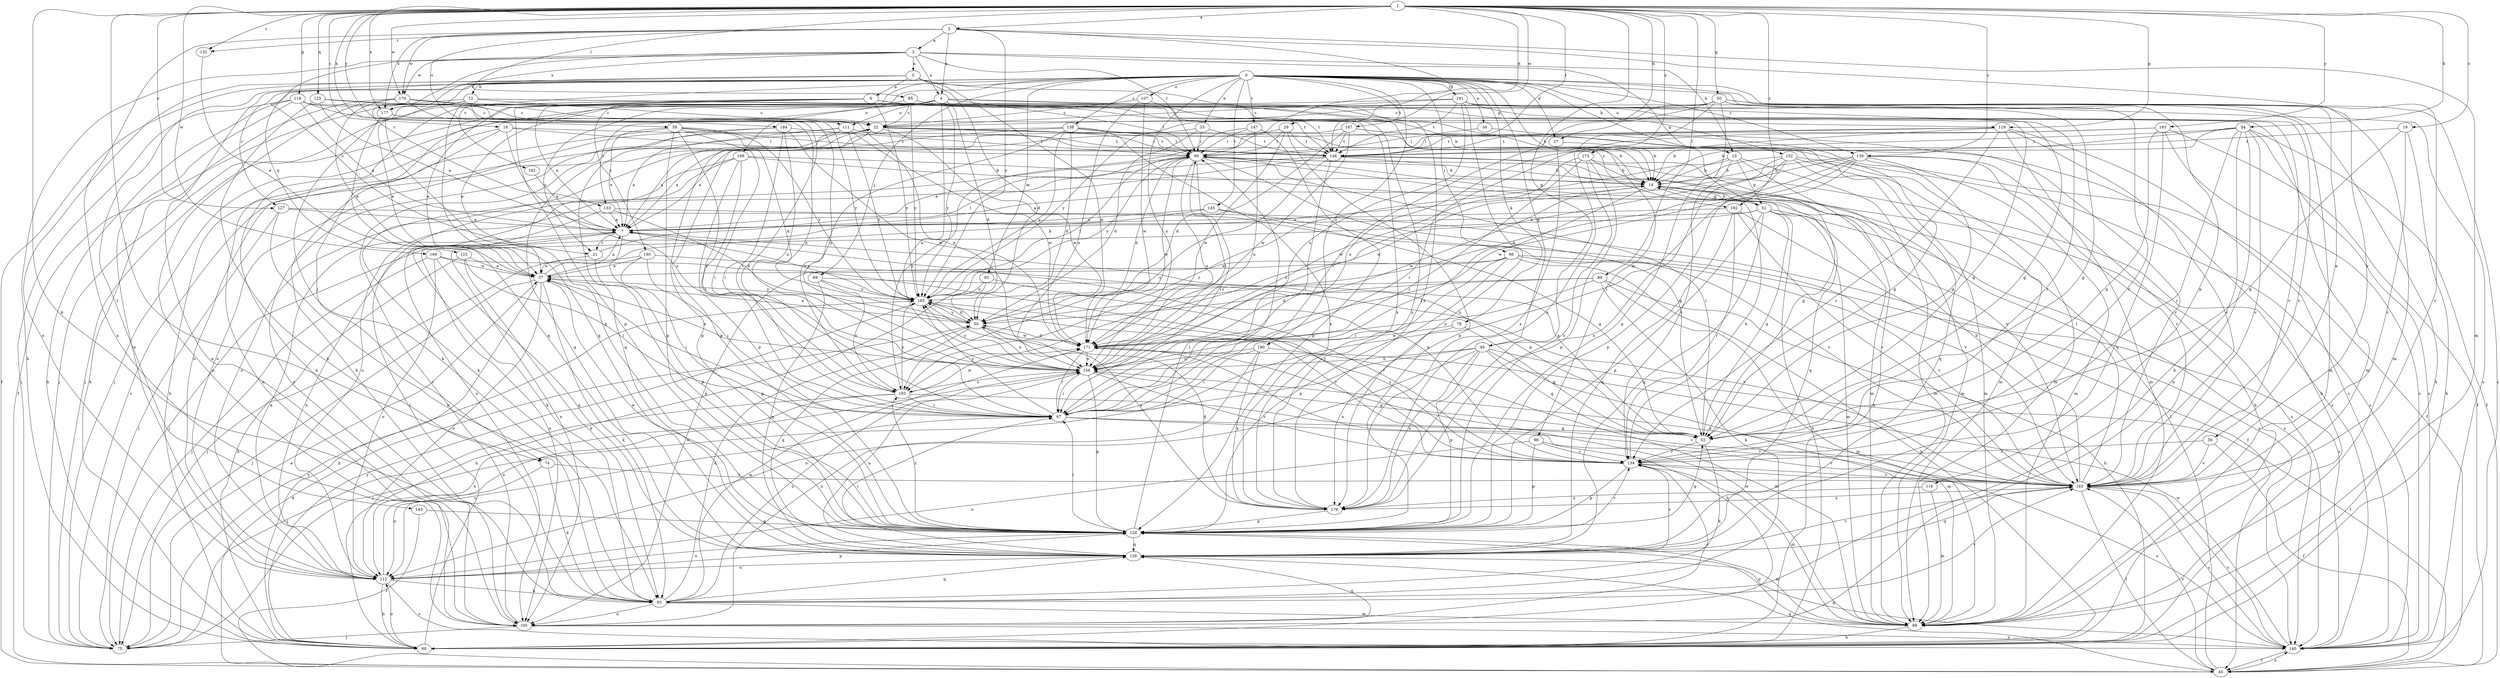strict digraph  {
0;
1;
2;
3;
4;
5;
6;
7;
12;
13;
14;
16;
19;
21;
22;
27;
29;
30;
33;
34;
36;
37;
45;
49;
50;
52;
53;
54;
59;
60;
66;
67;
69;
74;
75;
78;
83;
85;
89;
90;
93;
96;
98;
105;
107;
109;
111;
112;
116;
118;
119;
120;
123;
125;
126;
127;
132;
133;
134;
138;
139;
140;
143;
145;
147;
148;
152;
156;
162;
163;
167;
169;
170;
171;
173;
177;
179;
180;
183;
184;
185;
190;
191;
192;
193;
0 -> 12  [label=b];
0 -> 13  [label=b];
0 -> 27  [label=d];
0 -> 33  [label=e];
0 -> 34  [label=e];
0 -> 36  [label=e];
0 -> 45  [label=f];
0 -> 49  [label=g];
0 -> 66  [label=i];
0 -> 69  [label=j];
0 -> 78  [label=k];
0 -> 93  [label=m];
0 -> 96  [label=m];
0 -> 98  [label=m];
0 -> 105  [label=n];
0 -> 107  [label=o];
0 -> 109  [label=o];
0 -> 116  [label=p];
0 -> 123  [label=q];
0 -> 127  [label=r];
0 -> 138  [label=s];
0 -> 139  [label=s];
0 -> 143  [label=t];
0 -> 145  [label=t];
0 -> 147  [label=t];
0 -> 148  [label=t];
0 -> 152  [label=u];
0 -> 156  [label=u];
0 -> 162  [label=v];
0 -> 180  [label=y];
0 -> 190  [label=z];
0 -> 191  [label=z];
1 -> 2  [label=a];
1 -> 16  [label=c];
1 -> 19  [label=c];
1 -> 27  [label=d];
1 -> 29  [label=d];
1 -> 49  [label=g];
1 -> 50  [label=g];
1 -> 54  [label=h];
1 -> 59  [label=h];
1 -> 74  [label=j];
1 -> 83  [label=k];
1 -> 85  [label=l];
1 -> 89  [label=l];
1 -> 118  [label=p];
1 -> 119  [label=p];
1 -> 125  [label=q];
1 -> 127  [label=r];
1 -> 132  [label=r];
1 -> 139  [label=s];
1 -> 148  [label=t];
1 -> 167  [label=w];
1 -> 169  [label=w];
1 -> 170  [label=w];
1 -> 173  [label=x];
1 -> 177  [label=x];
1 -> 183  [label=y];
1 -> 184  [label=y];
1 -> 192  [label=z];
2 -> 3  [label=a];
2 -> 4  [label=a];
2 -> 90  [label=l];
2 -> 98  [label=m];
2 -> 105  [label=n];
2 -> 111  [label=o];
2 -> 132  [label=r];
2 -> 163  [label=v];
2 -> 170  [label=w];
2 -> 177  [label=x];
2 -> 185  [label=y];
3 -> 4  [label=a];
3 -> 5  [label=a];
3 -> 13  [label=b];
3 -> 21  [label=c];
3 -> 52  [label=g];
3 -> 60  [label=h];
3 -> 90  [label=l];
3 -> 133  [label=r];
3 -> 170  [label=w];
3 -> 177  [label=x];
4 -> 14  [label=b];
4 -> 21  [label=c];
4 -> 30  [label=d];
4 -> 74  [label=j];
4 -> 75  [label=j];
4 -> 90  [label=l];
4 -> 111  [label=o];
4 -> 133  [label=r];
4 -> 140  [label=s];
4 -> 156  [label=u];
4 -> 185  [label=y];
5 -> 6  [label=a];
5 -> 30  [label=d];
5 -> 112  [label=o];
5 -> 171  [label=w];
5 -> 177  [label=x];
5 -> 179  [label=x];
6 -> 7  [label=a];
6 -> 14  [label=b];
6 -> 37  [label=e];
6 -> 75  [label=j];
6 -> 105  [label=n];
6 -> 119  [label=p];
6 -> 120  [label=p];
6 -> 163  [label=v];
6 -> 185  [label=y];
6 -> 192  [label=z];
7 -> 21  [label=c];
7 -> 105  [label=n];
7 -> 112  [label=o];
7 -> 120  [label=p];
7 -> 185  [label=y];
12 -> 22  [label=c];
12 -> 37  [label=e];
12 -> 45  [label=f];
12 -> 83  [label=k];
12 -> 126  [label=q];
12 -> 156  [label=u];
12 -> 163  [label=v];
12 -> 179  [label=x];
13 -> 14  [label=b];
13 -> 52  [label=g];
13 -> 60  [label=h];
13 -> 98  [label=m];
13 -> 134  [label=r];
13 -> 193  [label=z];
14 -> 7  [label=a];
14 -> 52  [label=g];
14 -> 67  [label=i];
14 -> 126  [label=q];
14 -> 140  [label=s];
14 -> 171  [label=w];
16 -> 83  [label=k];
16 -> 90  [label=l];
16 -> 98  [label=m];
16 -> 105  [label=n];
16 -> 193  [label=z];
19 -> 53  [label=g];
19 -> 60  [label=h];
19 -> 148  [label=t];
19 -> 163  [label=v];
21 -> 37  [label=e];
21 -> 90  [label=l];
21 -> 120  [label=p];
22 -> 90  [label=l];
22 -> 98  [label=m];
22 -> 120  [label=p];
22 -> 126  [label=q];
22 -> 148  [label=t];
22 -> 171  [label=w];
27 -> 14  [label=b];
27 -> 179  [label=x];
29 -> 7  [label=a];
29 -> 90  [label=l];
29 -> 120  [label=p];
29 -> 148  [label=t];
29 -> 171  [label=w];
30 -> 37  [label=e];
30 -> 126  [label=q];
30 -> 156  [label=u];
30 -> 171  [label=w];
30 -> 185  [label=y];
33 -> 30  [label=d];
33 -> 83  [label=k];
33 -> 90  [label=l];
33 -> 148  [label=t];
34 -> 53  [label=g];
34 -> 90  [label=l];
36 -> 45  [label=f];
36 -> 134  [label=r];
36 -> 163  [label=v];
37 -> 7  [label=a];
37 -> 14  [label=b];
37 -> 60  [label=h];
37 -> 67  [label=i];
37 -> 75  [label=j];
37 -> 83  [label=k];
37 -> 112  [label=o];
37 -> 185  [label=y];
45 -> 30  [label=d];
45 -> 90  [label=l];
45 -> 126  [label=q];
45 -> 140  [label=s];
45 -> 163  [label=v];
49 -> 45  [label=f];
49 -> 53  [label=g];
49 -> 75  [label=j];
49 -> 98  [label=m];
49 -> 112  [label=o];
49 -> 120  [label=p];
49 -> 156  [label=u];
49 -> 179  [label=x];
50 -> 22  [label=c];
50 -> 53  [label=g];
50 -> 67  [label=i];
50 -> 120  [label=p];
50 -> 134  [label=r];
50 -> 140  [label=s];
50 -> 163  [label=v];
50 -> 179  [label=x];
50 -> 185  [label=y];
52 -> 7  [label=a];
52 -> 14  [label=b];
52 -> 53  [label=g];
52 -> 60  [label=h];
52 -> 98  [label=m];
52 -> 105  [label=n];
52 -> 120  [label=p];
52 -> 126  [label=q];
52 -> 140  [label=s];
53 -> 7  [label=a];
53 -> 83  [label=k];
53 -> 90  [label=l];
53 -> 134  [label=r];
54 -> 14  [label=b];
54 -> 45  [label=f];
54 -> 83  [label=k];
54 -> 105  [label=n];
54 -> 134  [label=r];
54 -> 140  [label=s];
54 -> 148  [label=t];
54 -> 156  [label=u];
54 -> 163  [label=v];
59 -> 7  [label=a];
59 -> 30  [label=d];
59 -> 67  [label=i];
59 -> 112  [label=o];
59 -> 120  [label=p];
59 -> 148  [label=t];
59 -> 185  [label=y];
59 -> 193  [label=z];
60 -> 90  [label=l];
60 -> 112  [label=o];
60 -> 185  [label=y];
66 -> 37  [label=e];
66 -> 60  [label=h];
66 -> 67  [label=i];
66 -> 105  [label=n];
66 -> 120  [label=p];
66 -> 140  [label=s];
66 -> 163  [label=v];
67 -> 53  [label=g];
67 -> 112  [label=o];
67 -> 163  [label=v];
67 -> 185  [label=y];
69 -> 126  [label=q];
69 -> 163  [label=v];
69 -> 185  [label=y];
69 -> 193  [label=z];
74 -> 83  [label=k];
74 -> 112  [label=o];
74 -> 163  [label=v];
75 -> 22  [label=c];
75 -> 37  [label=e];
75 -> 185  [label=y];
78 -> 53  [label=g];
78 -> 171  [label=w];
78 -> 179  [label=x];
83 -> 30  [label=d];
83 -> 98  [label=m];
83 -> 105  [label=n];
83 -> 126  [label=q];
83 -> 156  [label=u];
83 -> 163  [label=v];
83 -> 171  [label=w];
85 -> 22  [label=c];
85 -> 37  [label=e];
85 -> 98  [label=m];
85 -> 185  [label=y];
89 -> 30  [label=d];
89 -> 60  [label=h];
89 -> 83  [label=k];
89 -> 98  [label=m];
89 -> 156  [label=u];
89 -> 185  [label=y];
90 -> 14  [label=b];
90 -> 30  [label=d];
90 -> 53  [label=g];
90 -> 67  [label=i];
90 -> 156  [label=u];
90 -> 163  [label=v];
90 -> 171  [label=w];
90 -> 185  [label=y];
93 -> 60  [label=h];
93 -> 134  [label=r];
93 -> 185  [label=y];
96 -> 112  [label=o];
96 -> 120  [label=p];
96 -> 134  [label=r];
96 -> 163  [label=v];
98 -> 60  [label=h];
98 -> 120  [label=p];
98 -> 171  [label=w];
105 -> 22  [label=c];
105 -> 75  [label=j];
105 -> 126  [label=q];
105 -> 134  [label=r];
105 -> 140  [label=s];
107 -> 22  [label=c];
107 -> 148  [label=t];
107 -> 156  [label=u];
107 -> 171  [label=w];
109 -> 14  [label=b];
109 -> 67  [label=i];
109 -> 98  [label=m];
109 -> 105  [label=n];
109 -> 112  [label=o];
109 -> 120  [label=p];
111 -> 7  [label=a];
111 -> 60  [label=h];
111 -> 120  [label=p];
111 -> 148  [label=t];
111 -> 171  [label=w];
111 -> 185  [label=y];
112 -> 7  [label=a];
112 -> 60  [label=h];
112 -> 83  [label=k];
112 -> 120  [label=p];
112 -> 140  [label=s];
112 -> 156  [label=u];
116 -> 98  [label=m];
116 -> 179  [label=x];
118 -> 7  [label=a];
118 -> 22  [label=c];
118 -> 60  [label=h];
118 -> 75  [label=j];
118 -> 98  [label=m];
118 -> 112  [label=o];
118 -> 156  [label=u];
119 -> 14  [label=b];
119 -> 90  [label=l];
119 -> 98  [label=m];
119 -> 134  [label=r];
119 -> 140  [label=s];
119 -> 148  [label=t];
119 -> 163  [label=v];
120 -> 37  [label=e];
120 -> 53  [label=g];
120 -> 67  [label=i];
120 -> 90  [label=l];
120 -> 98  [label=m];
120 -> 112  [label=o];
120 -> 126  [label=q];
120 -> 134  [label=r];
120 -> 193  [label=z];
123 -> 37  [label=e];
123 -> 60  [label=h];
123 -> 67  [label=i];
123 -> 83  [label=k];
125 -> 7  [label=a];
125 -> 22  [label=c];
125 -> 83  [label=k];
125 -> 148  [label=t];
126 -> 67  [label=i];
126 -> 112  [label=o];
126 -> 134  [label=r];
126 -> 156  [label=u];
126 -> 163  [label=v];
127 -> 7  [label=a];
127 -> 75  [label=j];
127 -> 83  [label=k];
127 -> 163  [label=v];
132 -> 37  [label=e];
133 -> 7  [label=a];
133 -> 30  [label=d];
133 -> 83  [label=k];
133 -> 140  [label=s];
134 -> 7  [label=a];
134 -> 14  [label=b];
134 -> 98  [label=m];
134 -> 120  [label=p];
134 -> 140  [label=s];
134 -> 163  [label=v];
134 -> 185  [label=y];
138 -> 7  [label=a];
138 -> 14  [label=b];
138 -> 30  [label=d];
138 -> 90  [label=l];
138 -> 126  [label=q];
138 -> 163  [label=v];
138 -> 179  [label=x];
138 -> 185  [label=y];
138 -> 193  [label=z];
139 -> 14  [label=b];
139 -> 30  [label=d];
139 -> 45  [label=f];
139 -> 60  [label=h];
139 -> 67  [label=i];
139 -> 98  [label=m];
139 -> 163  [label=v];
139 -> 171  [label=w];
139 -> 193  [label=z];
140 -> 45  [label=f];
140 -> 126  [label=q];
140 -> 163  [label=v];
140 -> 171  [label=w];
143 -> 45  [label=f];
143 -> 120  [label=p];
145 -> 7  [label=a];
145 -> 53  [label=g];
145 -> 75  [label=j];
145 -> 163  [label=v];
147 -> 90  [label=l];
147 -> 120  [label=p];
147 -> 156  [label=u];
147 -> 193  [label=z];
148 -> 7  [label=a];
148 -> 14  [label=b];
148 -> 67  [label=i];
148 -> 98  [label=m];
148 -> 112  [label=o];
148 -> 140  [label=s];
148 -> 193  [label=z];
152 -> 14  [label=b];
152 -> 98  [label=m];
152 -> 120  [label=p];
152 -> 126  [label=q];
152 -> 140  [label=s];
152 -> 171  [label=w];
152 -> 179  [label=x];
156 -> 37  [label=e];
156 -> 53  [label=g];
156 -> 67  [label=i];
156 -> 90  [label=l];
156 -> 120  [label=p];
156 -> 134  [label=r];
156 -> 185  [label=y];
156 -> 193  [label=z];
162 -> 7  [label=a];
163 -> 14  [label=b];
163 -> 45  [label=f];
163 -> 90  [label=l];
163 -> 126  [label=q];
163 -> 140  [label=s];
163 -> 156  [label=u];
163 -> 179  [label=x];
167 -> 7  [label=a];
167 -> 30  [label=d];
167 -> 53  [label=g];
167 -> 60  [label=h];
167 -> 148  [label=t];
167 -> 171  [label=w];
169 -> 37  [label=e];
169 -> 75  [label=j];
169 -> 112  [label=o];
169 -> 126  [label=q];
169 -> 134  [label=r];
170 -> 22  [label=c];
170 -> 37  [label=e];
170 -> 53  [label=g];
170 -> 60  [label=h];
170 -> 105  [label=n];
170 -> 179  [label=x];
170 -> 185  [label=y];
171 -> 30  [label=d];
171 -> 60  [label=h];
171 -> 67  [label=i];
171 -> 156  [label=u];
173 -> 14  [label=b];
173 -> 53  [label=g];
173 -> 67  [label=i];
173 -> 120  [label=p];
173 -> 171  [label=w];
173 -> 179  [label=x];
177 -> 67  [label=i];
177 -> 120  [label=p];
177 -> 126  [label=q];
177 -> 156  [label=u];
179 -> 30  [label=d];
179 -> 120  [label=p];
180 -> 37  [label=e];
180 -> 53  [label=g];
180 -> 67  [label=i];
180 -> 75  [label=j];
180 -> 120  [label=p];
183 -> 45  [label=f];
183 -> 53  [label=g];
183 -> 67  [label=i];
183 -> 126  [label=q];
183 -> 140  [label=s];
183 -> 148  [label=t];
184 -> 67  [label=i];
184 -> 90  [label=l];
184 -> 105  [label=n];
184 -> 112  [label=o];
184 -> 156  [label=u];
184 -> 171  [label=w];
185 -> 30  [label=d];
185 -> 90  [label=l];
185 -> 134  [label=r];
185 -> 179  [label=x];
190 -> 67  [label=i];
190 -> 98  [label=m];
190 -> 105  [label=n];
190 -> 156  [label=u];
190 -> 179  [label=x];
191 -> 22  [label=c];
191 -> 53  [label=g];
191 -> 60  [label=h];
191 -> 75  [label=j];
191 -> 134  [label=r];
191 -> 148  [label=t];
191 -> 156  [label=u];
191 -> 179  [label=x];
192 -> 7  [label=a];
192 -> 45  [label=f];
192 -> 126  [label=q];
192 -> 134  [label=r];
192 -> 163  [label=v];
193 -> 67  [label=i];
193 -> 75  [label=j];
193 -> 112  [label=o];
193 -> 163  [label=v];
193 -> 171  [label=w];
193 -> 185  [label=y];
}
